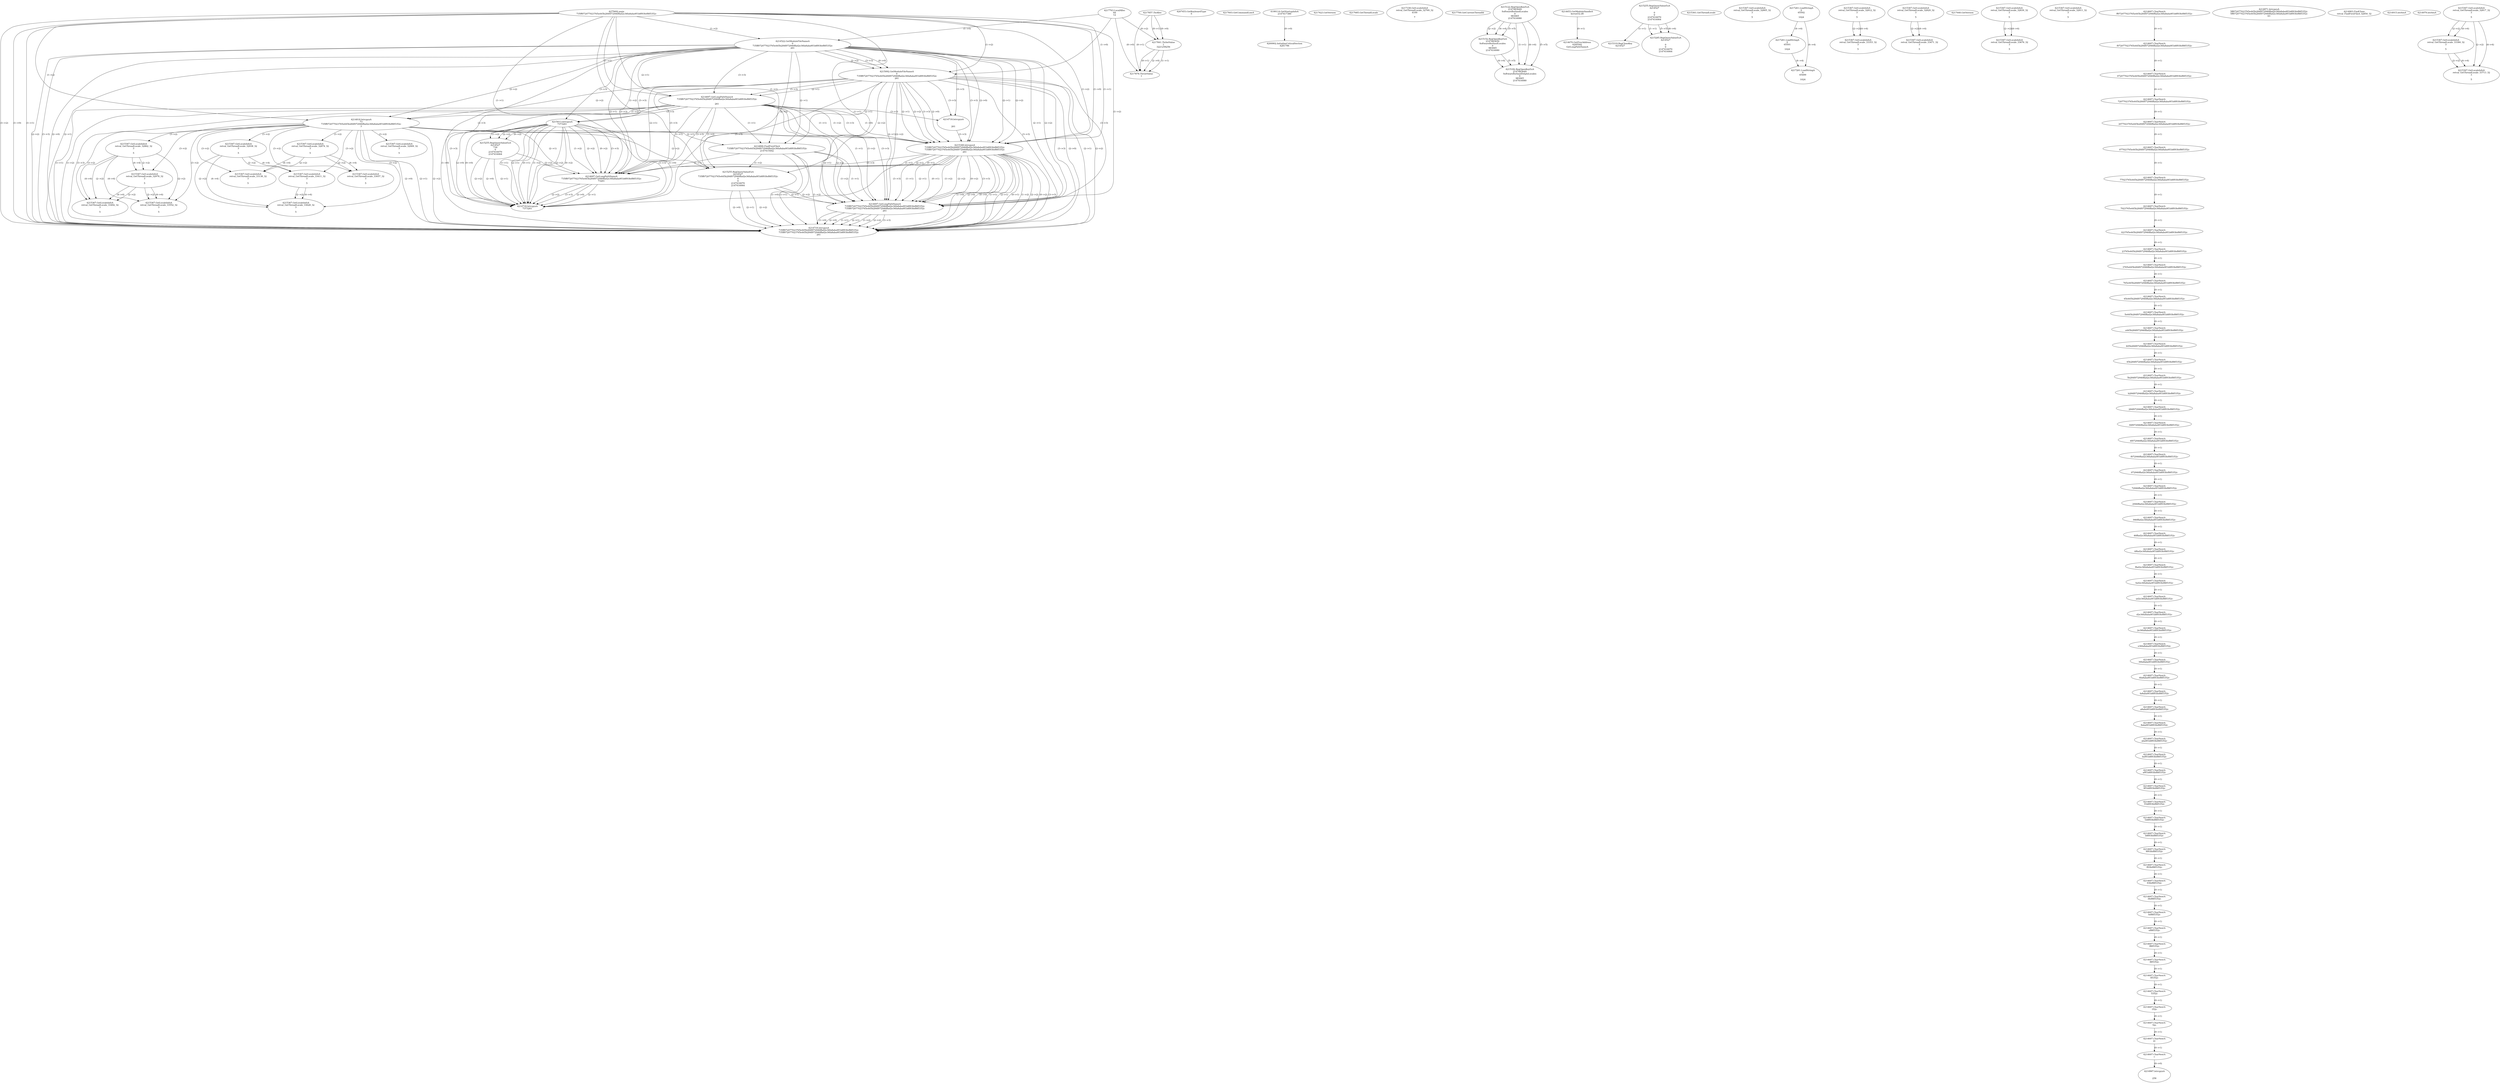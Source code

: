 // Global SCDG with merge call
digraph {
	0 [label="4275692.main
735ff072077023765e445b284f072946ffad2e36fa8aba9f1b8f93fef885352c"]
	1 [label="4217857.TlsAlloc
"]
	2 [label="4217763.LocalAlloc
64
12"]
	3 [label="4217841.TlsSetValue
1
3221258256"]
	1 -> 3 [label="(0-->1)"]
	2 -> 3 [label="(0-->2)"]
	1 -> 3 [label="(0-->0)"]
	4 [label="4217878.TlsGetValue
1"]
	1 -> 4 [label="(0-->1)"]
	3 -> 4 [label="(1-->1)"]
	3 -> 4 [label="(0-->1)"]
	2 -> 4 [label="(0-->0)"]
	3 -> 4 [label="(2-->0)"]
	5 [label="4207453.GetKeyboardType
0"]
	6 [label="4217603.GetCommandLineA
"]
	7 [label="4199114.GetStartupInfoA
2147417380"]
	8 [label="4217623.GetVersion
"]
	9 [label="4217685.GetThreadLocale
"]
	10 [label="4217338.GetLocaleInfoA
retval_GetThreadLocale_32769_32
4100

7"]
	11 [label="4217700.GetCurrentThreadId
"]
	12 [label="4214522.GetModuleFileNameA
0
735ff072077023765e445b284f072946ffad2e36fa8aba9f1b8f93fef885352c
261"]
	0 -> 12 [label="(1-->2)"]
	2 -> 12 [label="(1-->0)"]
	13 [label="4215092.GetModuleFileNameA
0
735ff072077023765e445b284f072946ffad2e36fa8aba9f1b8f93fef885352c
261"]
	0 -> 13 [label="(1-->2)"]
	12 -> 13 [label="(2-->2)"]
	12 -> 13 [label="(3-->3)"]
	2 -> 13 [label="(1-->0)"]
	12 -> 13 [label="(0-->0)"]
	14 [label="4215122.RegOpenKeyExA
2147483649
Software\Borland\Locales
0
983065
2147416080"]
	15 [label="4215152.RegOpenKeyExA
2147483650
Software\Borland\Locales
0
983065
2147416080"]
	14 -> 15 [label="(2-->2)"]
	14 -> 15 [label="(4-->4)"]
	14 -> 15 [label="(5-->5)"]
	16 [label="4214653.GetModuleHandleA
kernel32.dll"]
	17 [label="4214670.GetProcAddress
6295592
GetLongPathNameA"]
	16 -> 17 [label="(0-->1)"]
	18 [label="4214697.GetLongPathNameA
735ff072077023765e445b284f072946ffad2e36fa8aba9f1b8f93fef885352c

261"]
	0 -> 18 [label="(1-->1)"]
	12 -> 18 [label="(2-->1)"]
	13 -> 18 [label="(2-->1)"]
	12 -> 18 [label="(3-->3)"]
	13 -> 18 [label="(3-->3)"]
	19 [label="4214718.lstrcpynA


261"]
	12 -> 19 [label="(3-->3)"]
	13 -> 19 [label="(3-->3)"]
	18 -> 19 [label="(3-->3)"]
	20 [label="4215255.RegQueryValueExA
4214527

0
0
2147416070
2147416064"]
	21 [label="4215319.RegCloseKey
4214527"]
	20 -> 21 [label="(1-->1)"]
	22 [label="4215348.lstrcpynA
735ff072077023765e445b284f072946ffad2e36fa8aba9f1b8f93fef885352c
735ff072077023765e445b284f072946ffad2e36fa8aba9f1b8f93fef885352c
261"]
	0 -> 22 [label="(1-->1)"]
	12 -> 22 [label="(2-->1)"]
	13 -> 22 [label="(2-->1)"]
	18 -> 22 [label="(1-->1)"]
	0 -> 22 [label="(1-->2)"]
	12 -> 22 [label="(2-->2)"]
	13 -> 22 [label="(2-->2)"]
	18 -> 22 [label="(1-->2)"]
	12 -> 22 [label="(3-->3)"]
	13 -> 22 [label="(3-->3)"]
	18 -> 22 [label="(3-->3)"]
	19 -> 22 [label="(3-->3)"]
	0 -> 22 [label="(1-->0)"]
	12 -> 22 [label="(2-->0)"]
	13 -> 22 [label="(2-->0)"]
	18 -> 22 [label="(1-->0)"]
	23 [label="4215361.GetThreadLocale
"]
	24 [label="4215367.GetLocaleInfoA
retval_GetThreadLocale_32805_32
3

5"]
	25 [label="4217261.LoadStringA
0
65502

1024"]
	26 [label="4215285.RegQueryValueExA
4214527

0
0
2147416070
2147416064"]
	20 -> 26 [label="(1-->1)"]
	20 -> 26 [label="(5-->5)"]
	20 -> 26 [label="(6-->6)"]
	27 [label="4215367.GetLocaleInfoA
retval_GetThreadLocale_32812_32
3

5"]
	28 [label="4215367.GetLocaleInfoA
retval_GetThreadLocale_33353_32
3

5"]
	27 -> 28 [label="(2-->2)"]
	27 -> 28 [label="(4-->4)"]
	29 [label="4217261.LoadStringA
0
65501

1024"]
	25 -> 29 [label="(4-->4)"]
	30 [label="4215367.GetLocaleInfoA
retval_GetThreadLocale_32829_32
3

5"]
	31 [label="4215367.GetLocaleInfoA
retval_GetThreadLocale_33471_32
3

5"]
	30 -> 31 [label="(2-->2)"]
	30 -> 31 [label="(4-->4)"]
	32 [label="4200902.InitializeCriticalSection
4281796"]
	7 -> 32 [label="(0-->0)"]
	33 [label="4217640.GetVersion
"]
	34 [label="4215367.GetLocaleInfoA
retval_GetThreadLocale_32839_32
3

5"]
	35 [label="4215367.GetLocaleInfoA
retval_GetThreadLocale_33676_32
3

5"]
	34 -> 35 [label="(2-->2)"]
	34 -> 35 [label="(4-->4)"]
	36 [label="4215367.GetLocaleInfoA
retval_GetThreadLocale_32811_32
3

5"]
	37 [label="4214818.lstrcpynA
73
735ff072077023765e445b284f072946ffad2e36fa8aba9f1b8f93fef885352c
3"]
	0 -> 37 [label="(1-->2)"]
	12 -> 37 [label="(2-->2)"]
	13 -> 37 [label="(2-->2)"]
	18 -> 37 [label="(1-->2)"]
	38 [label="4214607.CharNextA
ff072077023765e445b284f072946ffad2e36fa8aba9f1b8f93fef885352c"]
	39 [label="4214607.CharNextA
f072077023765e445b284f072946ffad2e36fa8aba9f1b8f93fef885352c"]
	38 -> 39 [label="(0-->1)"]
	40 [label="4214607.CharNextA
072077023765e445b284f072946ffad2e36fa8aba9f1b8f93fef885352c"]
	39 -> 40 [label="(0-->1)"]
	41 [label="4214607.CharNextA
72077023765e445b284f072946ffad2e36fa8aba9f1b8f93fef885352c"]
	40 -> 41 [label="(0-->1)"]
	42 [label="4214607.CharNextA
2077023765e445b284f072946ffad2e36fa8aba9f1b8f93fef885352c"]
	41 -> 42 [label="(0-->1)"]
	43 [label="4214607.CharNextA
077023765e445b284f072946ffad2e36fa8aba9f1b8f93fef885352c"]
	42 -> 43 [label="(0-->1)"]
	44 [label="4214607.CharNextA
77023765e445b284f072946ffad2e36fa8aba9f1b8f93fef885352c"]
	43 -> 44 [label="(0-->1)"]
	45 [label="4214607.CharNextA
7023765e445b284f072946ffad2e36fa8aba9f1b8f93fef885352c"]
	44 -> 45 [label="(0-->1)"]
	46 [label="4214607.CharNextA
023765e445b284f072946ffad2e36fa8aba9f1b8f93fef885352c"]
	45 -> 46 [label="(0-->1)"]
	47 [label="4214607.CharNextA
23765e445b284f072946ffad2e36fa8aba9f1b8f93fef885352c"]
	46 -> 47 [label="(0-->1)"]
	48 [label="4214607.CharNextA
3765e445b284f072946ffad2e36fa8aba9f1b8f93fef885352c"]
	47 -> 48 [label="(0-->1)"]
	49 [label="4214607.CharNextA
765e445b284f072946ffad2e36fa8aba9f1b8f93fef885352c"]
	48 -> 49 [label="(0-->1)"]
	50 [label="4214607.CharNextA
65e445b284f072946ffad2e36fa8aba9f1b8f93fef885352c"]
	49 -> 50 [label="(0-->1)"]
	51 [label="4214607.CharNextA
5e445b284f072946ffad2e36fa8aba9f1b8f93fef885352c"]
	50 -> 51 [label="(0-->1)"]
	52 [label="4214607.CharNextA
e445b284f072946ffad2e36fa8aba9f1b8f93fef885352c"]
	51 -> 52 [label="(0-->1)"]
	53 [label="4214607.CharNextA
445b284f072946ffad2e36fa8aba9f1b8f93fef885352c"]
	52 -> 53 [label="(0-->1)"]
	54 [label="4214607.CharNextA
45b284f072946ffad2e36fa8aba9f1b8f93fef885352c"]
	53 -> 54 [label="(0-->1)"]
	55 [label="4214607.CharNextA
5b284f072946ffad2e36fa8aba9f1b8f93fef885352c"]
	54 -> 55 [label="(0-->1)"]
	56 [label="4214607.CharNextA
b284f072946ffad2e36fa8aba9f1b8f93fef885352c"]
	55 -> 56 [label="(0-->1)"]
	57 [label="4214607.CharNextA
284f072946ffad2e36fa8aba9f1b8f93fef885352c"]
	56 -> 57 [label="(0-->1)"]
	58 [label="4214607.CharNextA
84f072946ffad2e36fa8aba9f1b8f93fef885352c"]
	57 -> 58 [label="(0-->1)"]
	59 [label="4214607.CharNextA
4f072946ffad2e36fa8aba9f1b8f93fef885352c"]
	58 -> 59 [label="(0-->1)"]
	60 [label="4214607.CharNextA
f072946ffad2e36fa8aba9f1b8f93fef885352c"]
	59 -> 60 [label="(0-->1)"]
	61 [label="4214607.CharNextA
072946ffad2e36fa8aba9f1b8f93fef885352c"]
	60 -> 61 [label="(0-->1)"]
	62 [label="4214607.CharNextA
72946ffad2e36fa8aba9f1b8f93fef885352c"]
	61 -> 62 [label="(0-->1)"]
	63 [label="4214607.CharNextA
2946ffad2e36fa8aba9f1b8f93fef885352c"]
	62 -> 63 [label="(0-->1)"]
	64 [label="4214607.CharNextA
946ffad2e36fa8aba9f1b8f93fef885352c"]
	63 -> 64 [label="(0-->1)"]
	65 [label="4214607.CharNextA
46ffad2e36fa8aba9f1b8f93fef885352c"]
	64 -> 65 [label="(0-->1)"]
	66 [label="4214607.CharNextA
6ffad2e36fa8aba9f1b8f93fef885352c"]
	65 -> 66 [label="(0-->1)"]
	67 [label="4214607.CharNextA
ffad2e36fa8aba9f1b8f93fef885352c"]
	66 -> 67 [label="(0-->1)"]
	68 [label="4214607.CharNextA
fad2e36fa8aba9f1b8f93fef885352c"]
	67 -> 68 [label="(0-->1)"]
	69 [label="4214607.CharNextA
ad2e36fa8aba9f1b8f93fef885352c"]
	68 -> 69 [label="(0-->1)"]
	70 [label="4214607.CharNextA
d2e36fa8aba9f1b8f93fef885352c"]
	69 -> 70 [label="(0-->1)"]
	71 [label="4214607.CharNextA
2e36fa8aba9f1b8f93fef885352c"]
	70 -> 71 [label="(0-->1)"]
	72 [label="4214607.CharNextA
e36fa8aba9f1b8f93fef885352c"]
	71 -> 72 [label="(0-->1)"]
	73 [label="4214607.CharNextA
36fa8aba9f1b8f93fef885352c"]
	72 -> 73 [label="(0-->1)"]
	74 [label="4214607.CharNextA
6fa8aba9f1b8f93fef885352c"]
	73 -> 74 [label="(0-->1)"]
	75 [label="4214607.CharNextA
fa8aba9f1b8f93fef885352c"]
	74 -> 75 [label="(0-->1)"]
	76 [label="4214607.CharNextA
a8aba9f1b8f93fef885352c"]
	75 -> 76 [label="(0-->1)"]
	77 [label="4214607.CharNextA
8aba9f1b8f93fef885352c"]
	76 -> 77 [label="(0-->1)"]
	78 [label="4214607.CharNextA
aba9f1b8f93fef885352c"]
	77 -> 78 [label="(0-->1)"]
	79 [label="4214607.CharNextA
ba9f1b8f93fef885352c"]
	78 -> 79 [label="(0-->1)"]
	80 [label="4214607.CharNextA
a9f1b8f93fef885352c"]
	79 -> 80 [label="(0-->1)"]
	81 [label="4214607.CharNextA
9f1b8f93fef885352c"]
	80 -> 81 [label="(0-->1)"]
	82 [label="4214607.CharNextA
f1b8f93fef885352c"]
	81 -> 82 [label="(0-->1)"]
	83 [label="4214607.CharNextA
1b8f93fef885352c"]
	82 -> 83 [label="(0-->1)"]
	84 [label="4214607.CharNextA
b8f93fef885352c"]
	83 -> 84 [label="(0-->1)"]
	85 [label="4214607.CharNextA
8f93fef885352c"]
	84 -> 85 [label="(0-->1)"]
	86 [label="4214607.CharNextA
f93fef885352c"]
	85 -> 86 [label="(0-->1)"]
	87 [label="4214607.CharNextA
93fef885352c"]
	86 -> 87 [label="(0-->1)"]
	88 [label="4214607.CharNextA
3fef885352c"]
	87 -> 88 [label="(0-->1)"]
	89 [label="4214607.CharNextA
fef885352c"]
	88 -> 89 [label="(0-->1)"]
	90 [label="4214607.CharNextA
ef885352c"]
	89 -> 90 [label="(0-->1)"]
	91 [label="4214607.CharNextA
f885352c"]
	90 -> 91 [label="(0-->1)"]
	92 [label="4214607.CharNextA
885352c"]
	91 -> 92 [label="(0-->1)"]
	93 [label="4214607.CharNextA
85352c"]
	92 -> 93 [label="(0-->1)"]
	94 [label="4214607.CharNextA
5352c"]
	93 -> 94 [label="(0-->1)"]
	95 [label="4214607.CharNextA
352c"]
	94 -> 95 [label="(0-->1)"]
	96 [label="4214607.CharNextA
52c"]
	95 -> 96 [label="(0-->1)"]
	97 [label="4214607.CharNextA
2c"]
	96 -> 97 [label="(0-->1)"]
	98 [label="4214607.CharNextA
c"]
	97 -> 98 [label="(0-->1)"]
	99 [label="4214871.lstrcpynA
5ff072077023765e445b284f072946ffad2e36fa8aba9f1b8f93fef885352c
5ff072077023765e445b284f072946ffad2e36fa8aba9f1b8f93fef885352c
63"]
	100 [label="4214890.FindFirstFileA
735ff072077023765e445b284f072946ffad2e36fa8aba9f1b8f93fef885352c
2147415442"]
	0 -> 100 [label="(1-->1)"]
	12 -> 100 [label="(2-->1)"]
	13 -> 100 [label="(2-->1)"]
	18 -> 100 [label="(1-->1)"]
	37 -> 100 [label="(2-->1)"]
	101 [label="4215255.RegQueryValueExA
4214527
735ff072077023765e445b284f072946ffad2e36fa8aba9f1b8f93fef885352c
0
0
2147416070
2147416064"]
	0 -> 101 [label="(1-->2)"]
	12 -> 101 [label="(2-->2)"]
	13 -> 101 [label="(2-->2)"]
	18 -> 101 [label="(1-->2)"]
	37 -> 101 [label="(2-->2)"]
	100 -> 101 [label="(1-->2)"]
	102 [label="4215367.GetLocaleInfoA
retval_GetThreadLocale_32862_32
3

5"]
	37 -> 102 [label="(3-->2)"]
	103 [label="4214903.FindClose
retval_FindFirstFileA_32854_32"]
	104 [label="4214915.lstrlenA
"]
	105 [label="4214967.lstrcpynA


258"]
	98 -> 105 [label="(0-->0)"]
	106 [label="4214979.lstrlenA
"]
	107 [label="4215013.lstrcpynA
73\
73\
261"]
	12 -> 107 [label="(3-->3)"]
	13 -> 107 [label="(3-->3)"]
	18 -> 107 [label="(3-->3)"]
	108 [label="4215255.RegQueryValueExA
4214527
73\
0
0
2147416070
2147416064"]
	107 -> 108 [label="(1-->2)"]
	107 -> 108 [label="(2-->2)"]
	107 -> 108 [label="(0-->2)"]
	109 [label="4215367.GetLocaleInfoA
retval_GetThreadLocale_32909_32
3

5"]
	37 -> 109 [label="(3-->2)"]
	110 [label="4215367.GetLocaleInfoA
retval_GetThreadLocale_32874_32
3

5"]
	37 -> 110 [label="(3-->2)"]
	111 [label="4214697.GetLongPathNameA
735ff072077023765e445b284f072946ffad2e36fa8aba9f1b8f93fef885352c
735ff072077023765e445b284f072946ffad2e36fa8aba9f1b8f93fef885352c
261"]
	0 -> 111 [label="(1-->1)"]
	12 -> 111 [label="(2-->1)"]
	13 -> 111 [label="(2-->1)"]
	18 -> 111 [label="(1-->1)"]
	22 -> 111 [label="(1-->1)"]
	22 -> 111 [label="(2-->1)"]
	22 -> 111 [label="(0-->1)"]
	37 -> 111 [label="(2-->1)"]
	100 -> 111 [label="(1-->1)"]
	101 -> 111 [label="(2-->1)"]
	0 -> 111 [label="(1-->2)"]
	12 -> 111 [label="(2-->2)"]
	13 -> 111 [label="(2-->2)"]
	18 -> 111 [label="(1-->2)"]
	22 -> 111 [label="(1-->2)"]
	22 -> 111 [label="(2-->2)"]
	22 -> 111 [label="(0-->2)"]
	37 -> 111 [label="(2-->2)"]
	100 -> 111 [label="(1-->2)"]
	101 -> 111 [label="(2-->2)"]
	12 -> 111 [label="(3-->3)"]
	13 -> 111 [label="(3-->3)"]
	18 -> 111 [label="(3-->3)"]
	22 -> 111 [label="(3-->3)"]
	112 [label="4214718.lstrcpynA
735ff072077023765e445b284f072946ffad2e36fa8aba9f1b8f93fef885352c
735ff072077023765e445b284f072946ffad2e36fa8aba9f1b8f93fef885352c
261"]
	0 -> 112 [label="(1-->1)"]
	12 -> 112 [label="(2-->1)"]
	13 -> 112 [label="(2-->1)"]
	18 -> 112 [label="(1-->1)"]
	22 -> 112 [label="(1-->1)"]
	22 -> 112 [label="(2-->1)"]
	22 -> 112 [label="(0-->1)"]
	37 -> 112 [label="(2-->1)"]
	100 -> 112 [label="(1-->1)"]
	101 -> 112 [label="(2-->1)"]
	111 -> 112 [label="(1-->1)"]
	111 -> 112 [label="(2-->1)"]
	0 -> 112 [label="(1-->2)"]
	12 -> 112 [label="(2-->2)"]
	13 -> 112 [label="(2-->2)"]
	18 -> 112 [label="(1-->2)"]
	22 -> 112 [label="(1-->2)"]
	22 -> 112 [label="(2-->2)"]
	22 -> 112 [label="(0-->2)"]
	37 -> 112 [label="(2-->2)"]
	100 -> 112 [label="(1-->2)"]
	101 -> 112 [label="(2-->2)"]
	111 -> 112 [label="(1-->2)"]
	111 -> 112 [label="(2-->2)"]
	12 -> 112 [label="(3-->3)"]
	13 -> 112 [label="(3-->3)"]
	18 -> 112 [label="(3-->3)"]
	22 -> 112 [label="(3-->3)"]
	111 -> 112 [label="(3-->3)"]
	0 -> 112 [label="(1-->0)"]
	12 -> 112 [label="(2-->0)"]
	13 -> 112 [label="(2-->0)"]
	18 -> 112 [label="(1-->0)"]
	22 -> 112 [label="(1-->0)"]
	22 -> 112 [label="(2-->0)"]
	22 -> 112 [label="(0-->0)"]
	37 -> 112 [label="(2-->0)"]
	100 -> 112 [label="(1-->0)"]
	101 -> 112 [label="(2-->0)"]
	111 -> 112 [label="(1-->0)"]
	111 -> 112 [label="(2-->0)"]
	113 [label="4215367.GetLocaleInfoA
retval_GetThreadLocale_33138_32
3

5"]
	37 -> 113 [label="(3-->2)"]
	110 -> 113 [label="(2-->2)"]
	110 -> 113 [label="(4-->4)"]
	114 [label="4215367.GetLocaleInfoA
retval_GetThreadLocale_33057_32
3

5"]
	37 -> 114 [label="(3-->2)"]
	110 -> 114 [label="(2-->2)"]
	110 -> 114 [label="(4-->4)"]
	115 [label="4215182.RegOpenKeyExA
2147483649
Software\Borland\Delphi\Locales
0
983065
2147416080"]
	14 -> 115 [label="(1-->1)"]
	14 -> 115 [label="(4-->4)"]
	15 -> 115 [label="(4-->4)"]
	14 -> 115 [label="(5-->5)"]
	15 -> 115 [label="(5-->5)"]
	116 [label="4215367.GetLocaleInfoA
retval_GetThreadLocale_32978_32
3

5"]
	37 -> 116 [label="(3-->2)"]
	102 -> 116 [label="(2-->2)"]
	102 -> 116 [label="(4-->4)"]
	117 [label="4215367.GetLocaleInfoA
retval_GetThreadLocale_33492_32
3

5"]
	37 -> 117 [label="(3-->2)"]
	102 -> 117 [label="(2-->2)"]
	116 -> 117 [label="(2-->2)"]
	102 -> 117 [label="(4-->4)"]
	116 -> 117 [label="(4-->4)"]
	118 [label="4217261.LoadStringA
0
65499

1024"]
	25 -> 118 [label="(4-->4)"]
	29 -> 118 [label="(4-->4)"]
	119 [label="4215367.GetLocaleInfoA
retval_GetThreadLocale_32938_32
3

5"]
	37 -> 119 [label="(3-->2)"]
	120 [label="4214697.GetLongPathNameA
735ff072077023765e445b284f072946ffad2e36fa8aba9f1b8f93fef885352c
73\
261"]
	0 -> 120 [label="(1-->1)"]
	12 -> 120 [label="(2-->1)"]
	13 -> 120 [label="(2-->1)"]
	18 -> 120 [label="(1-->1)"]
	22 -> 120 [label="(1-->1)"]
	22 -> 120 [label="(2-->1)"]
	22 -> 120 [label="(0-->1)"]
	37 -> 120 [label="(2-->1)"]
	100 -> 120 [label="(1-->1)"]
	107 -> 120 [label="(1-->2)"]
	107 -> 120 [label="(2-->2)"]
	107 -> 120 [label="(0-->2)"]
	108 -> 120 [label="(2-->2)"]
	12 -> 120 [label="(3-->3)"]
	13 -> 120 [label="(3-->3)"]
	18 -> 120 [label="(3-->3)"]
	22 -> 120 [label="(3-->3)"]
	107 -> 120 [label="(3-->3)"]
	121 [label="4214718.lstrcpynA
73\
73\
261"]
	107 -> 121 [label="(1-->1)"]
	107 -> 121 [label="(2-->1)"]
	107 -> 121 [label="(0-->1)"]
	108 -> 121 [label="(2-->1)"]
	120 -> 121 [label="(2-->1)"]
	107 -> 121 [label="(1-->2)"]
	107 -> 121 [label="(2-->2)"]
	107 -> 121 [label="(0-->2)"]
	108 -> 121 [label="(2-->2)"]
	120 -> 121 [label="(2-->2)"]
	12 -> 121 [label="(3-->3)"]
	13 -> 121 [label="(3-->3)"]
	18 -> 121 [label="(3-->3)"]
	22 -> 121 [label="(3-->3)"]
	107 -> 121 [label="(3-->3)"]
	120 -> 121 [label="(3-->3)"]
	107 -> 121 [label="(1-->0)"]
	107 -> 121 [label="(2-->0)"]
	107 -> 121 [label="(0-->0)"]
	108 -> 121 [label="(2-->0)"]
	120 -> 121 [label="(2-->0)"]
	122 [label="4215367.GetLocaleInfoA
retval_GetThreadLocale_33411_32
3

5"]
	37 -> 122 [label="(3-->2)"]
	119 -> 122 [label="(2-->2)"]
	119 -> 122 [label="(4-->4)"]
	123 [label="4215367.GetLocaleInfoA
retval_GetThreadLocale_33628_32
3

5"]
	37 -> 123 [label="(3-->2)"]
	119 -> 123 [label="(2-->2)"]
	122 -> 123 [label="(2-->2)"]
	119 -> 123 [label="(4-->4)"]
	122 -> 123 [label="(4-->4)"]
	124 [label="4215367.GetLocaleInfoA
retval_GetThreadLocale_33552_32
3

5"]
	37 -> 124 [label="(3-->2)"]
	102 -> 124 [label="(2-->2)"]
	116 -> 124 [label="(2-->2)"]
	102 -> 124 [label="(4-->4)"]
	116 -> 124 [label="(4-->4)"]
	125 [label="4215367.GetLocaleInfoA
retval_GetThreadLocale_32817_32
3

5"]
	126 [label="4215367.GetLocaleInfoA
retval_GetThreadLocale_33384_32
3

5"]
	125 -> 126 [label="(2-->2)"]
	125 -> 126 [label="(4-->4)"]
	127 [label="4215367.GetLocaleInfoA
retval_GetThreadLocale_33713_32
3

5"]
	125 -> 127 [label="(2-->2)"]
	126 -> 127 [label="(2-->2)"]
	125 -> 127 [label="(4-->4)"]
	126 -> 127 [label="(4-->4)"]
}
